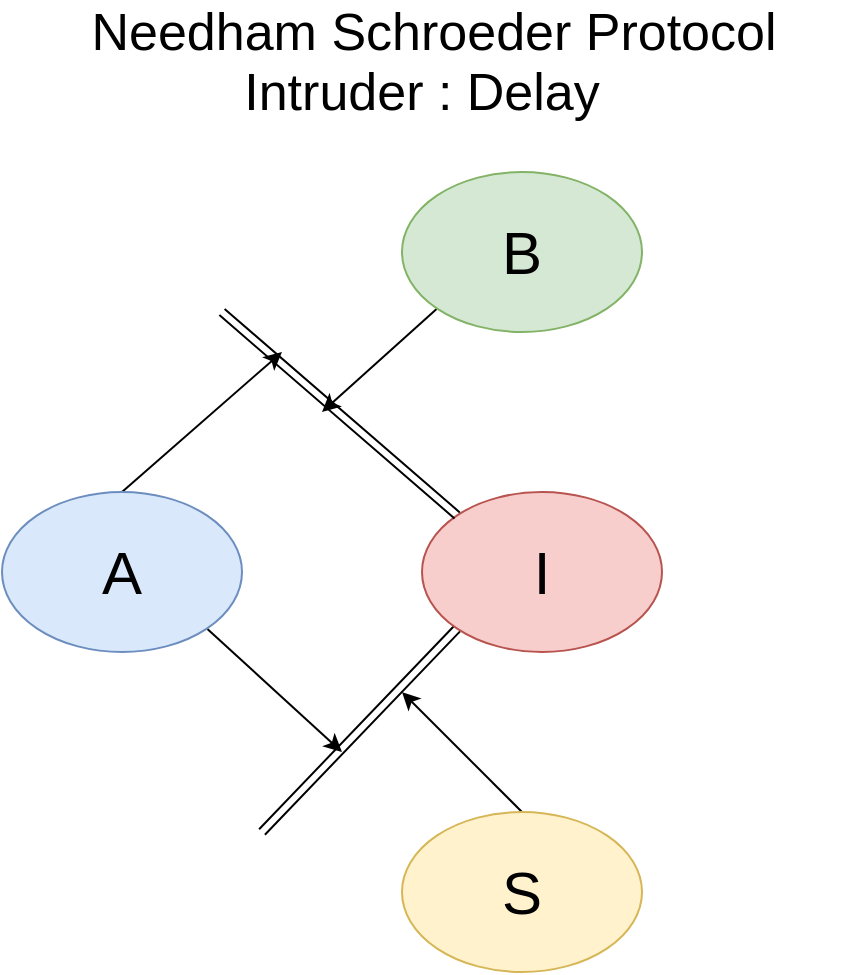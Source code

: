 <mxfile version="12.2.9" type="device" pages="1"><diagram id="CJfzjo8CrC541Imli2br" name="Page-1"><mxGraphModel dx="1656" dy="928" grid="1" gridSize="10" guides="1" tooltips="1" connect="1" arrows="1" fold="1" page="1" pageScale="1" pageWidth="1100" pageHeight="850" math="0" shadow="0"><root><mxCell id="0"/><mxCell id="1" parent="0"/><mxCell id="AXu0NtcbdLtiUJcQkgBA-4" style="rounded=0;orthogonalLoop=1;jettySize=auto;html=1;exitX=0.5;exitY=0;exitDx=0;exitDy=0;" edge="1" parent="1" source="AXu0NtcbdLtiUJcQkgBA-1"><mxGeometry relative="1" as="geometry"><mxPoint x="380" y="290" as="targetPoint"/></mxGeometry></mxCell><mxCell id="AXu0NtcbdLtiUJcQkgBA-7" style="edgeStyle=none;rounded=0;orthogonalLoop=1;jettySize=auto;html=1;exitX=1;exitY=1;exitDx=0;exitDy=0;" edge="1" parent="1" source="AXu0NtcbdLtiUJcQkgBA-1"><mxGeometry relative="1" as="geometry"><mxPoint x="410" y="490" as="targetPoint"/></mxGeometry></mxCell><mxCell id="AXu0NtcbdLtiUJcQkgBA-1" value="&lt;font style=&quot;font-size: 30px&quot;&gt;A&lt;/font&gt;" style="ellipse;whiteSpace=wrap;html=1;fillColor=#dae8fc;strokeColor=#6c8ebf;" vertex="1" parent="1"><mxGeometry x="240" y="360" width="120" height="80" as="geometry"/></mxCell><mxCell id="AXu0NtcbdLtiUJcQkgBA-5" style="rounded=0;orthogonalLoop=1;jettySize=auto;html=1;exitX=0;exitY=1;exitDx=0;exitDy=0;" edge="1" parent="1" source="AXu0NtcbdLtiUJcQkgBA-2"><mxGeometry relative="1" as="geometry"><mxPoint x="400" y="320" as="targetPoint"/></mxGeometry></mxCell><mxCell id="AXu0NtcbdLtiUJcQkgBA-2" value="&lt;font style=&quot;font-size: 30px&quot;&gt;B&lt;/font&gt;" style="ellipse;whiteSpace=wrap;html=1;fillColor=#d5e8d4;strokeColor=#82b366;" vertex="1" parent="1"><mxGeometry x="440" y="200" width="120" height="80" as="geometry"/></mxCell><mxCell id="AXu0NtcbdLtiUJcQkgBA-9" style="edgeStyle=none;rounded=0;orthogonalLoop=1;jettySize=auto;html=1;exitX=0.5;exitY=0;exitDx=0;exitDy=0;" edge="1" parent="1" source="AXu0NtcbdLtiUJcQkgBA-3"><mxGeometry relative="1" as="geometry"><mxPoint x="440" y="460" as="targetPoint"/></mxGeometry></mxCell><mxCell id="AXu0NtcbdLtiUJcQkgBA-3" value="&lt;font style=&quot;font-size: 30px&quot;&gt;S&lt;/font&gt;" style="ellipse;whiteSpace=wrap;html=1;fillColor=#fff2cc;strokeColor=#d6b656;" vertex="1" parent="1"><mxGeometry x="440" y="520" width="120" height="80" as="geometry"/></mxCell><mxCell id="AXu0NtcbdLtiUJcQkgBA-17" value="&lt;font style=&quot;font-size: 26px&quot;&gt;Needham Schroeder Protocol&lt;/font&gt;" style="text;html=1;strokeColor=none;fillColor=none;align=center;verticalAlign=middle;whiteSpace=wrap;rounded=0;" vertex="1" parent="1"><mxGeometry x="250" y="120" width="412" height="20" as="geometry"/></mxCell><mxCell id="AXu0NtcbdLtiUJcQkgBA-20" style="edgeStyle=none;rounded=0;orthogonalLoop=1;jettySize=auto;html=1;exitX=0;exitY=1;exitDx=0;exitDy=0;shape=link;" edge="1" parent="1" source="AXu0NtcbdLtiUJcQkgBA-18"><mxGeometry relative="1" as="geometry"><mxPoint x="370" y="530" as="targetPoint"/></mxGeometry></mxCell><mxCell id="AXu0NtcbdLtiUJcQkgBA-18" value="&lt;font style=&quot;font-size: 30px&quot;&gt;I&lt;/font&gt;" style="ellipse;whiteSpace=wrap;html=1;fillColor=#f8cecc;strokeColor=#b85450;" vertex="1" parent="1"><mxGeometry x="450" y="360" width="120" height="80" as="geometry"/></mxCell><mxCell id="AXu0NtcbdLtiUJcQkgBA-19" value="" style="shape=link;html=1;entryX=0;entryY=0;entryDx=0;entryDy=0;" edge="1" parent="1" target="AXu0NtcbdLtiUJcQkgBA-18"><mxGeometry width="50" height="50" relative="1" as="geometry"><mxPoint x="350" y="270" as="sourcePoint"/><mxPoint x="290" y="620" as="targetPoint"/></mxGeometry></mxCell><mxCell id="AXu0NtcbdLtiUJcQkgBA-21" value="&lt;font style=&quot;font-size: 26px&quot;&gt;Intruder : Delay&lt;/font&gt;" style="text;html=1;strokeColor=none;fillColor=none;align=center;verticalAlign=middle;whiteSpace=wrap;rounded=0;" vertex="1" parent="1"><mxGeometry x="325" y="150" width="250" height="20" as="geometry"/></mxCell></root></mxGraphModel></diagram></mxfile>